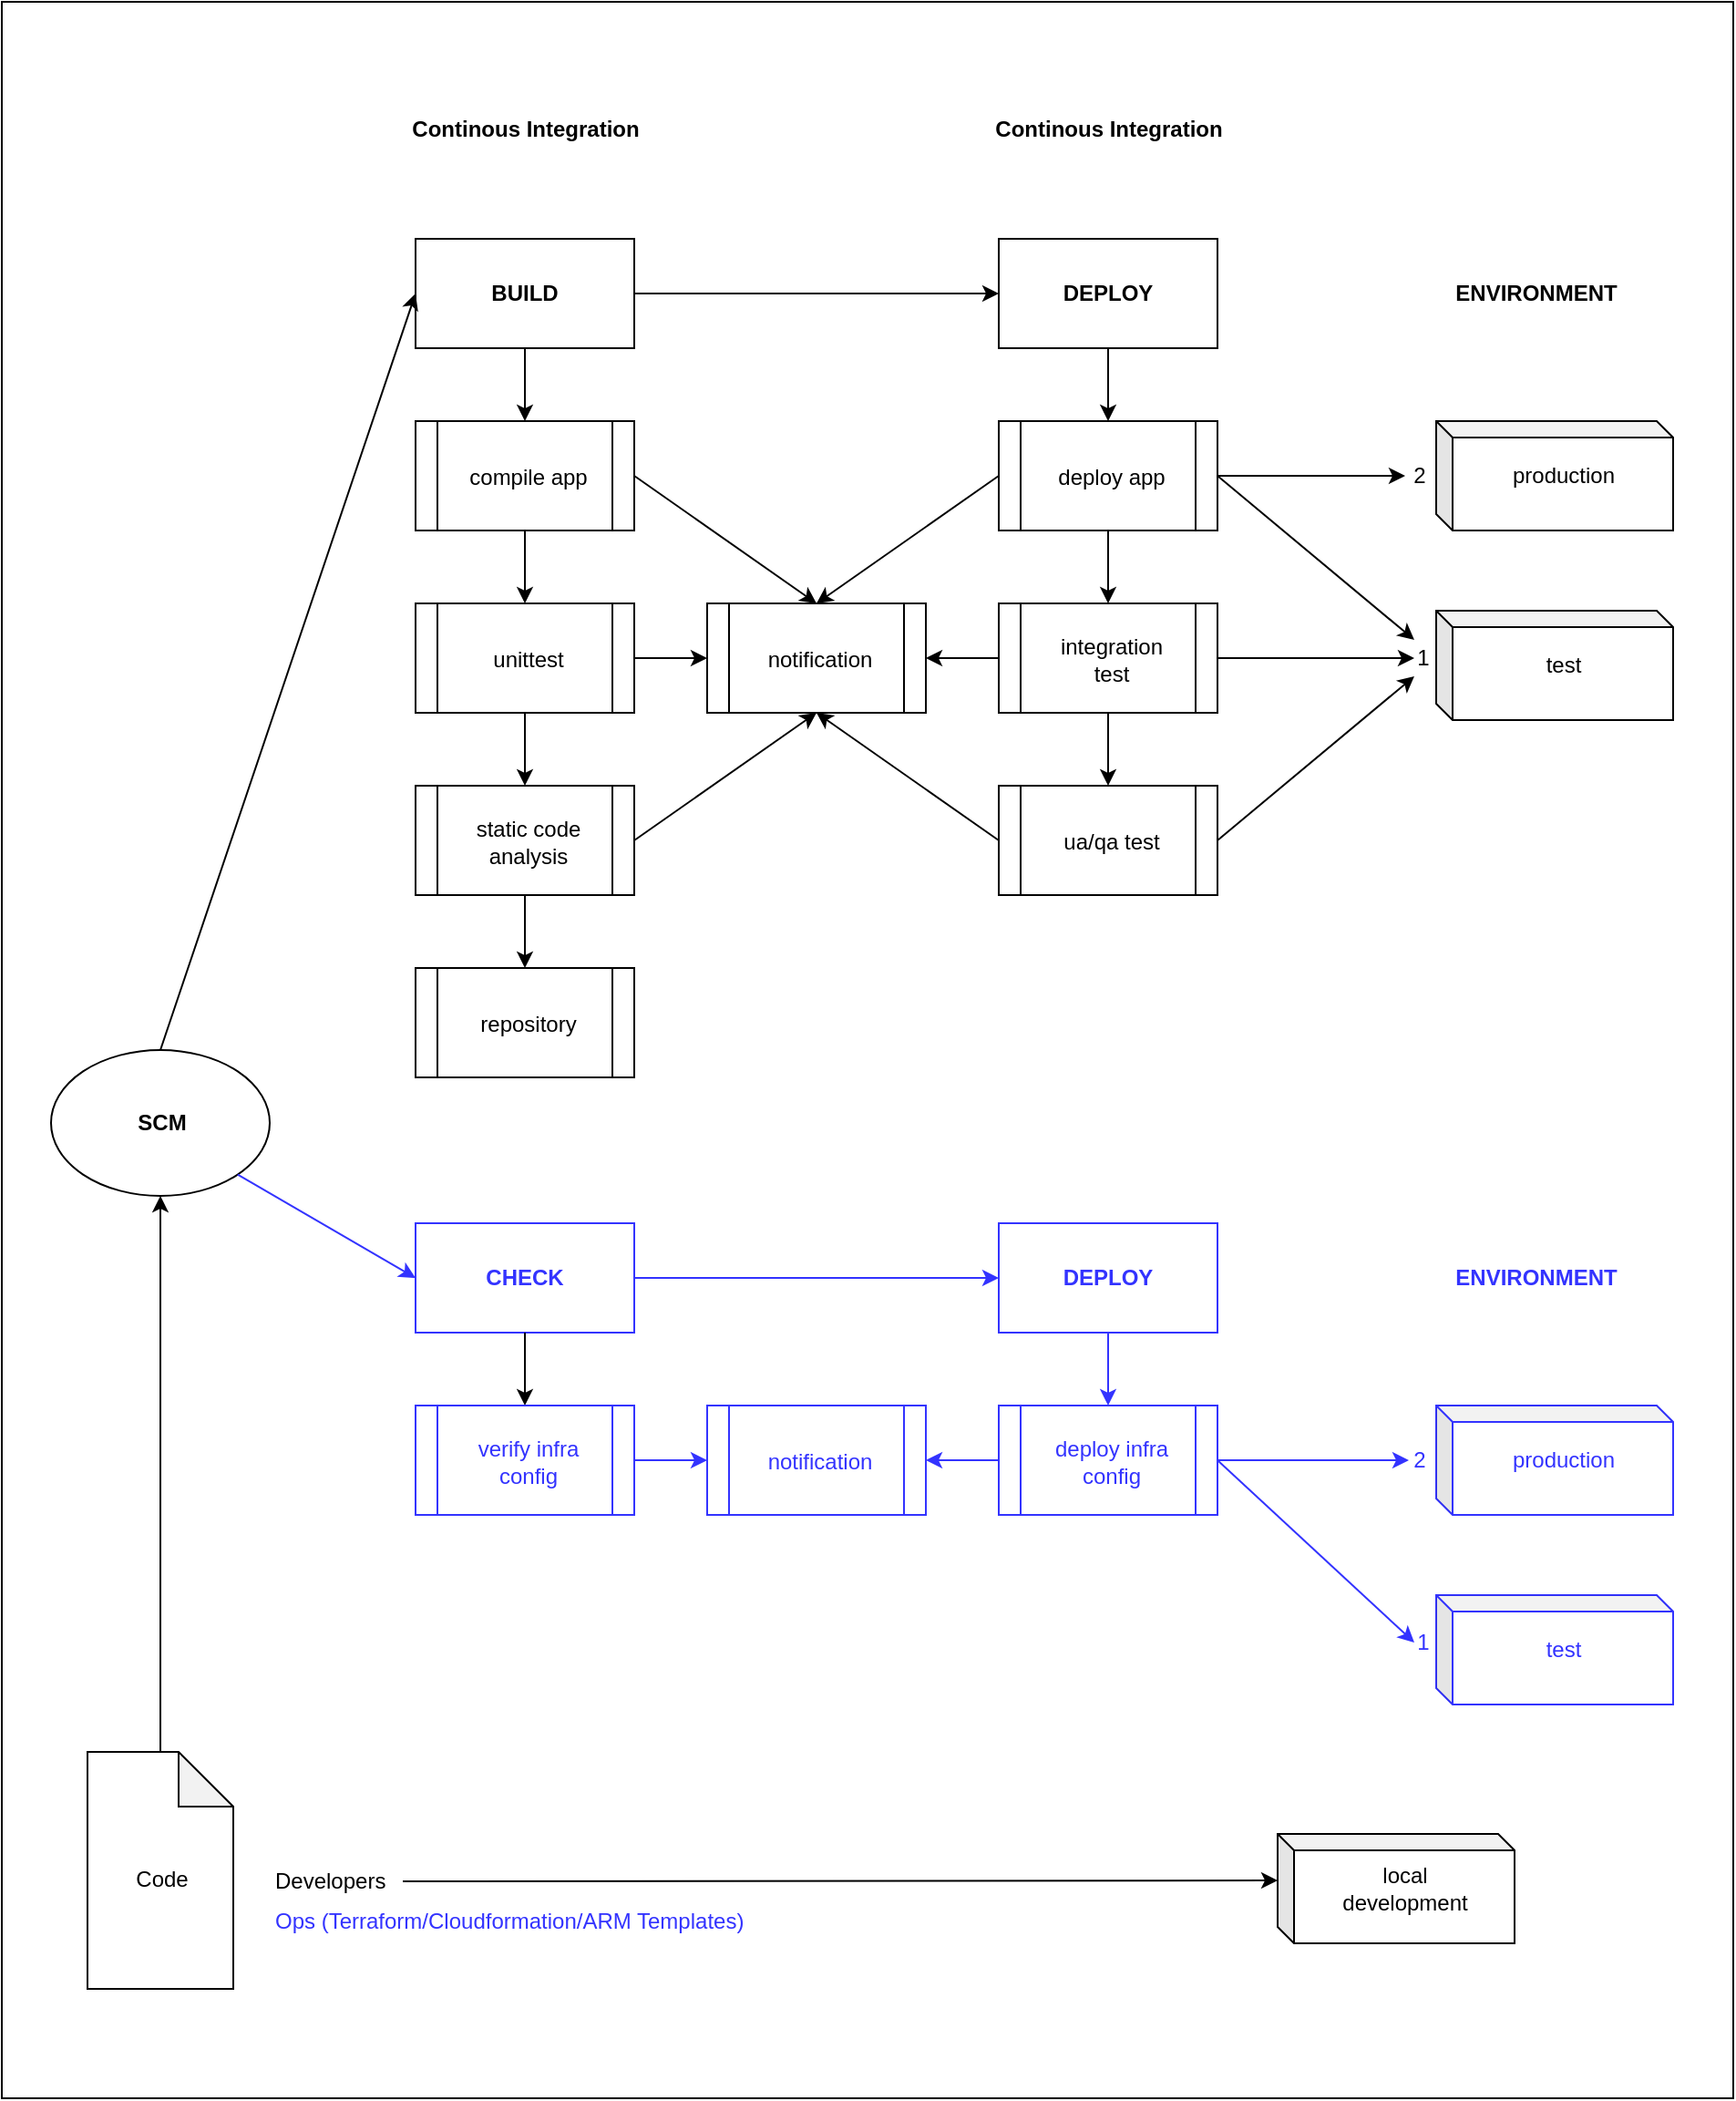 <mxfile version="12.5.3" type="google"><diagram id="JotwO1liJwPxT8PjX3z5" name="Page-1"><mxGraphModel dx="1408" dy="1443" grid="1" gridSize="10" guides="1" tooltips="1" connect="1" arrows="1" fold="1" page="1" pageScale="1" pageWidth="1000" pageHeight="700" math="0" shadow="0"><root><mxCell id="0"/><mxCell id="1" parent="0"/><mxCell id="rRXTX-7a_Twm8hszthFp-2" value="" style="rounded=0;whiteSpace=wrap;html=1;labelBackgroundColor=none;fillColor=none;" vertex="1" parent="1"><mxGeometry x="30" y="-80" width="950" height="1150" as="geometry"/></mxCell><mxCell id="oE_XPsKFUS8r3yeYcz7--6" value="" style="ellipse;whiteSpace=wrap;html=1;" parent="1" vertex="1"><mxGeometry x="57" y="495" width="120" height="80" as="geometry"/></mxCell><mxCell id="oE_XPsKFUS8r3yeYcz7--8" value="" style="rounded=0;whiteSpace=wrap;html=1;" parent="1" vertex="1"><mxGeometry x="257" y="50" width="120" height="60" as="geometry"/></mxCell><mxCell id="oE_XPsKFUS8r3yeYcz7--9" value="" style="rounded=0;whiteSpace=wrap;html=1;" parent="1" vertex="1"><mxGeometry x="577" y="50" width="120" height="60" as="geometry"/></mxCell><mxCell id="oE_XPsKFUS8r3yeYcz7--10" value="" style="endArrow=classic;html=1;exitX=0.5;exitY=0;exitDx=0;exitDy=0;entryX=0;entryY=0.5;entryDx=0;entryDy=0;" parent="1" source="oE_XPsKFUS8r3yeYcz7--6" target="oE_XPsKFUS8r3yeYcz7--8" edge="1"><mxGeometry width="50" height="50" relative="1" as="geometry"><mxPoint x="197" y="80" as="sourcePoint"/><mxPoint x="277" y="80" as="targetPoint"/></mxGeometry></mxCell><mxCell id="oE_XPsKFUS8r3yeYcz7--12" value="" style="endArrow=classic;html=1;exitX=1;exitY=0.5;exitDx=0;exitDy=0;entryX=0;entryY=0.5;entryDx=0;entryDy=0;" parent="1" source="oE_XPsKFUS8r3yeYcz7--8" target="oE_XPsKFUS8r3yeYcz7--9" edge="1"><mxGeometry width="50" height="50" relative="1" as="geometry"><mxPoint x="499" y="80" as="sourcePoint"/><mxPoint x="577" y="80" as="targetPoint"/></mxGeometry></mxCell><mxCell id="oE_XPsKFUS8r3yeYcz7--15" value="" style="shape=note;whiteSpace=wrap;html=1;backgroundOutline=1;darkOpacity=0.05;" parent="1" vertex="1"><mxGeometry x="77" y="880" width="80" height="130" as="geometry"/></mxCell><mxCell id="oE_XPsKFUS8r3yeYcz7--19" value="SCM" style="text;html=1;strokeColor=none;fillColor=none;align=center;verticalAlign=middle;whiteSpace=wrap;rounded=0;fontStyle=1" parent="1" vertex="1"><mxGeometry x="98" y="525" width="40" height="20" as="geometry"/></mxCell><mxCell id="oE_XPsKFUS8r3yeYcz7--20" value="BUILD" style="text;html=1;strokeColor=none;fillColor=none;align=center;verticalAlign=middle;whiteSpace=wrap;rounded=0;fontStyle=1" parent="1" vertex="1"><mxGeometry x="297" y="70" width="40" height="20" as="geometry"/></mxCell><mxCell id="oE_XPsKFUS8r3yeYcz7--21" value="DEPLOY" style="text;html=1;strokeColor=none;fillColor=none;align=center;verticalAlign=middle;whiteSpace=wrap;rounded=0;fontStyle=1" parent="1" vertex="1"><mxGeometry x="617" y="70" width="40" height="20" as="geometry"/></mxCell><mxCell id="oE_XPsKFUS8r3yeYcz7--24" value="" style="endArrow=classic;html=1;entryX=0.5;entryY=1;entryDx=0;entryDy=0;exitX=0.5;exitY=0;exitDx=0;exitDy=0;exitPerimeter=0;" parent="1" source="oE_XPsKFUS8r3yeYcz7--15" target="oE_XPsKFUS8r3yeYcz7--6" edge="1"><mxGeometry width="50" height="50" relative="1" as="geometry"><mxPoint x="118" y="340" as="sourcePoint"/><mxPoint x="118" y="200" as="targetPoint"/></mxGeometry></mxCell><mxCell id="oE_XPsKFUS8r3yeYcz7--28" value="ENVIRONMENT" style="text;html=1;strokeColor=none;fillColor=none;align=center;verticalAlign=middle;whiteSpace=wrap;rounded=0;fontStyle=1" parent="1" vertex="1"><mxGeometry x="807" y="70" width="130" height="20" as="geometry"/></mxCell><mxCell id="oE_XPsKFUS8r3yeYcz7--32" value="" style="shape=process;whiteSpace=wrap;html=1;backgroundOutline=1;align=center;" parent="1" vertex="1"><mxGeometry x="257" y="150" width="120" height="60" as="geometry"/></mxCell><mxCell id="oE_XPsKFUS8r3yeYcz7--33" value="" style="endArrow=classic;html=1;exitX=0.5;exitY=1;exitDx=0;exitDy=0;entryX=0.5;entryY=0;entryDx=0;entryDy=0;" parent="1" source="oE_XPsKFUS8r3yeYcz7--8" target="oE_XPsKFUS8r3yeYcz7--32" edge="1"><mxGeometry width="50" height="50" relative="1" as="geometry"><mxPoint x="327" y="320" as="sourcePoint"/><mxPoint x="377" y="270" as="targetPoint"/></mxGeometry></mxCell><mxCell id="oE_XPsKFUS8r3yeYcz7--34" value="compile app" style="text;html=1;strokeColor=none;fillColor=none;align=center;verticalAlign=middle;whiteSpace=wrap;rounded=0;" parent="1" vertex="1"><mxGeometry x="284" y="171" width="70" height="20" as="geometry"/></mxCell><mxCell id="oE_XPsKFUS8r3yeYcz7--35" value="" style="shape=process;whiteSpace=wrap;html=1;backgroundOutline=1;align=center;" parent="1" vertex="1"><mxGeometry x="257" y="250" width="120" height="60" as="geometry"/></mxCell><mxCell id="oE_XPsKFUS8r3yeYcz7--36" value="unittest" style="text;html=1;strokeColor=none;fillColor=none;align=center;verticalAlign=middle;whiteSpace=wrap;rounded=0;" parent="1" vertex="1"><mxGeometry x="284" y="271" width="70" height="20" as="geometry"/></mxCell><mxCell id="oE_XPsKFUS8r3yeYcz7--37" value="" style="endArrow=classic;html=1;exitX=0.5;exitY=1;exitDx=0;exitDy=0;entryX=0.5;entryY=0;entryDx=0;entryDy=0;" parent="1" source="oE_XPsKFUS8r3yeYcz7--32" target="oE_XPsKFUS8r3yeYcz7--35" edge="1"><mxGeometry width="50" height="50" relative="1" as="geometry"><mxPoint x="317" y="210" as="sourcePoint"/><mxPoint x="317" y="250" as="targetPoint"/></mxGeometry></mxCell><mxCell id="oE_XPsKFUS8r3yeYcz7--38" value="" style="shape=process;whiteSpace=wrap;html=1;backgroundOutline=1;align=center;" parent="1" vertex="1"><mxGeometry x="257" y="350" width="120" height="60" as="geometry"/></mxCell><mxCell id="oE_XPsKFUS8r3yeYcz7--39" value="static code analysis" style="text;html=1;strokeColor=none;fillColor=none;align=center;verticalAlign=middle;whiteSpace=wrap;rounded=0;" parent="1" vertex="1"><mxGeometry x="284" y="371" width="70" height="20" as="geometry"/></mxCell><mxCell id="oE_XPsKFUS8r3yeYcz7--40" value="" style="endArrow=classic;html=1;exitX=0.5;exitY=1;exitDx=0;exitDy=0;entryX=0.5;entryY=0;entryDx=0;entryDy=0;" parent="1" source="oE_XPsKFUS8r3yeYcz7--35" target="oE_XPsKFUS8r3yeYcz7--38" edge="1"><mxGeometry width="50" height="50" relative="1" as="geometry"><mxPoint x="327" y="220" as="sourcePoint"/><mxPoint x="327" y="260" as="targetPoint"/></mxGeometry></mxCell><mxCell id="oE_XPsKFUS8r3yeYcz7--41" value="" style="shape=process;whiteSpace=wrap;html=1;backgroundOutline=1;align=center;" parent="1" vertex="1"><mxGeometry x="577" y="150" width="120" height="60" as="geometry"/></mxCell><mxCell id="oE_XPsKFUS8r3yeYcz7--42" value="deploy app" style="text;html=1;strokeColor=none;fillColor=none;align=center;verticalAlign=middle;whiteSpace=wrap;rounded=0;" parent="1" vertex="1"><mxGeometry x="604" y="171" width="70" height="20" as="geometry"/></mxCell><mxCell id="oE_XPsKFUS8r3yeYcz7--43" value="" style="shape=process;whiteSpace=wrap;html=1;backgroundOutline=1;align=center;" parent="1" vertex="1"><mxGeometry x="577" y="250" width="120" height="60" as="geometry"/></mxCell><mxCell id="oE_XPsKFUS8r3yeYcz7--44" value="integration test" style="text;html=1;strokeColor=none;fillColor=none;align=center;verticalAlign=middle;whiteSpace=wrap;rounded=0;" parent="1" vertex="1"><mxGeometry x="604" y="271" width="70" height="20" as="geometry"/></mxCell><mxCell id="oE_XPsKFUS8r3yeYcz7--45" value="" style="endArrow=classic;html=1;exitX=0.5;exitY=1;exitDx=0;exitDy=0;entryX=0.5;entryY=0;entryDx=0;entryDy=0;" parent="1" source="oE_XPsKFUS8r3yeYcz7--41" target="oE_XPsKFUS8r3yeYcz7--43" edge="1"><mxGeometry width="50" height="50" relative="1" as="geometry"><mxPoint x="637" y="210" as="sourcePoint"/><mxPoint x="637" y="250" as="targetPoint"/></mxGeometry></mxCell><mxCell id="oE_XPsKFUS8r3yeYcz7--46" value="" style="shape=process;whiteSpace=wrap;html=1;backgroundOutline=1;align=center;" parent="1" vertex="1"><mxGeometry x="577" y="350" width="120" height="60" as="geometry"/></mxCell><mxCell id="oE_XPsKFUS8r3yeYcz7--47" value="ua/qa test" style="text;html=1;strokeColor=none;fillColor=none;align=center;verticalAlign=middle;whiteSpace=wrap;rounded=0;" parent="1" vertex="1"><mxGeometry x="604" y="371" width="70" height="20" as="geometry"/></mxCell><mxCell id="oE_XPsKFUS8r3yeYcz7--48" value="" style="endArrow=classic;html=1;exitX=0.5;exitY=1;exitDx=0;exitDy=0;entryX=0.5;entryY=0;entryDx=0;entryDy=0;" parent="1" source="oE_XPsKFUS8r3yeYcz7--43" target="oE_XPsKFUS8r3yeYcz7--46" edge="1"><mxGeometry width="50" height="50" relative="1" as="geometry"><mxPoint x="647" y="220" as="sourcePoint"/><mxPoint x="647" y="260" as="targetPoint"/></mxGeometry></mxCell><mxCell id="oE_XPsKFUS8r3yeYcz7--49" value="" style="endArrow=classic;html=1;exitX=0.5;exitY=1;exitDx=0;exitDy=0;entryX=0.5;entryY=0;entryDx=0;entryDy=0;" parent="1" source="oE_XPsKFUS8r3yeYcz7--9" target="oE_XPsKFUS8r3yeYcz7--41" edge="1"><mxGeometry width="50" height="50" relative="1" as="geometry"><mxPoint x="447" y="120" as="sourcePoint"/><mxPoint x="447" y="160" as="targetPoint"/></mxGeometry></mxCell><mxCell id="oE_XPsKFUS8r3yeYcz7--50" value="" style="shape=cube;whiteSpace=wrap;html=1;boundedLbl=1;backgroundOutline=1;darkOpacity=0.05;darkOpacity2=0.1;align=center;size=9;" parent="1" vertex="1"><mxGeometry x="817" y="150" width="130" height="60" as="geometry"/></mxCell><mxCell id="oE_XPsKFUS8r3yeYcz7--51" value="" style="endArrow=classic;html=1;exitX=1;exitY=0.5;exitDx=0;exitDy=0;" parent="1" source="oE_XPsKFUS8r3yeYcz7--41" edge="1"><mxGeometry width="50" height="50" relative="1" as="geometry"><mxPoint x="177" y="620" as="sourcePoint"/><mxPoint x="800" y="180" as="targetPoint"/></mxGeometry></mxCell><mxCell id="oE_XPsKFUS8r3yeYcz7--52" value="production" style="text;html=1;strokeColor=none;fillColor=none;align=center;verticalAlign=middle;whiteSpace=wrap;rounded=0;" parent="1" vertex="1"><mxGeometry x="852" y="170" width="70" height="20" as="geometry"/></mxCell><mxCell id="oE_XPsKFUS8r3yeYcz7--55" value="" style="shape=cube;whiteSpace=wrap;html=1;boundedLbl=1;backgroundOutline=1;darkOpacity=0.05;darkOpacity2=0.1;align=center;size=9;" parent="1" vertex="1"><mxGeometry x="817" y="254" width="130" height="60" as="geometry"/></mxCell><mxCell id="oE_XPsKFUS8r3yeYcz7--56" value="test" style="text;html=1;strokeColor=none;fillColor=none;align=center;verticalAlign=middle;whiteSpace=wrap;rounded=0;" parent="1" vertex="1"><mxGeometry x="852" y="274" width="70" height="20" as="geometry"/></mxCell><mxCell id="oE_XPsKFUS8r3yeYcz7--57" value="" style="endArrow=classic;html=1;exitX=1;exitY=0.5;exitDx=0;exitDy=0;entryX=0;entryY=0;entryDx=0;entryDy=0;" parent="1" source="oE_XPsKFUS8r3yeYcz7--41" target="rRXTX-7a_Twm8hszthFp-10" edge="1"><mxGeometry width="50" height="50" relative="1" as="geometry"><mxPoint x="311" y="43" as="sourcePoint"/><mxPoint x="790" y="250" as="targetPoint"/></mxGeometry></mxCell><mxCell id="oE_XPsKFUS8r3yeYcz7--59" value="" style="shape=process;whiteSpace=wrap;html=1;backgroundOutline=1;align=center;" parent="1" vertex="1"><mxGeometry x="257" y="450" width="120" height="60" as="geometry"/></mxCell><mxCell id="oE_XPsKFUS8r3yeYcz7--60" value="repository" style="text;html=1;strokeColor=none;fillColor=none;align=center;verticalAlign=middle;whiteSpace=wrap;rounded=0;" parent="1" vertex="1"><mxGeometry x="284" y="471" width="70" height="20" as="geometry"/></mxCell><mxCell id="oE_XPsKFUS8r3yeYcz7--61" value="" style="endArrow=classic;html=1;exitX=0.5;exitY=1;exitDx=0;exitDy=0;entryX=0.5;entryY=0;entryDx=0;entryDy=0;" parent="1" source="oE_XPsKFUS8r3yeYcz7--38" target="oE_XPsKFUS8r3yeYcz7--59" edge="1"><mxGeometry width="50" height="50" relative="1" as="geometry"><mxPoint x="327" y="320" as="sourcePoint"/><mxPoint x="327" y="360" as="targetPoint"/></mxGeometry></mxCell><mxCell id="oE_XPsKFUS8r3yeYcz7--62" value="" style="endArrow=classic;html=1;exitX=1;exitY=0.5;exitDx=0;exitDy=0;entryX=0;entryY=1;entryDx=0;entryDy=0;" parent="1" source="oE_XPsKFUS8r3yeYcz7--46" target="rRXTX-7a_Twm8hszthFp-10" edge="1"><mxGeometry width="50" height="50" relative="1" as="geometry"><mxPoint x="707" y="190" as="sourcePoint"/><mxPoint x="800" y="290" as="targetPoint"/></mxGeometry></mxCell><mxCell id="oE_XPsKFUS8r3yeYcz7--63" value="" style="shape=cube;whiteSpace=wrap;html=1;boundedLbl=1;backgroundOutline=1;darkOpacity=0.05;darkOpacity2=0.1;align=center;size=9;" parent="1" vertex="1"><mxGeometry x="730" y="925" width="130" height="60" as="geometry"/></mxCell><mxCell id="oE_XPsKFUS8r3yeYcz7--64" value="local development" style="text;html=1;strokeColor=none;fillColor=none;align=center;verticalAlign=middle;whiteSpace=wrap;rounded=0;" parent="1" vertex="1"><mxGeometry x="765" y="945" width="70" height="20" as="geometry"/></mxCell><mxCell id="oE_XPsKFUS8r3yeYcz7--65" value="" style="shape=process;whiteSpace=wrap;html=1;backgroundOutline=1;align=center;" parent="1" vertex="1"><mxGeometry x="417" y="250" width="120" height="60" as="geometry"/></mxCell><mxCell id="oE_XPsKFUS8r3yeYcz7--66" value="notification" style="text;html=1;strokeColor=none;fillColor=none;align=center;verticalAlign=middle;whiteSpace=wrap;rounded=0;" parent="1" vertex="1"><mxGeometry x="444" y="271" width="70" height="20" as="geometry"/></mxCell><mxCell id="oE_XPsKFUS8r3yeYcz7--67" value="" style="endArrow=classic;html=1;entryX=0.5;entryY=1;entryDx=0;entryDy=0;exitX=1;exitY=0.5;exitDx=0;exitDy=0;" parent="1" source="oE_XPsKFUS8r3yeYcz7--38" target="oE_XPsKFUS8r3yeYcz7--65" edge="1"><mxGeometry width="50" height="50" relative="1" as="geometry"><mxPoint x="57" y="740" as="sourcePoint"/><mxPoint x="107" y="690" as="targetPoint"/></mxGeometry></mxCell><mxCell id="oE_XPsKFUS8r3yeYcz7--68" value="" style="endArrow=classic;html=1;entryX=0;entryY=0.5;entryDx=0;entryDy=0;exitX=1;exitY=0.5;exitDx=0;exitDy=0;" parent="1" source="oE_XPsKFUS8r3yeYcz7--35" target="oE_XPsKFUS8r3yeYcz7--65" edge="1"><mxGeometry width="50" height="50" relative="1" as="geometry"><mxPoint x="387" y="390" as="sourcePoint"/><mxPoint x="487" y="320" as="targetPoint"/></mxGeometry></mxCell><mxCell id="oE_XPsKFUS8r3yeYcz7--69" value="" style="endArrow=classic;html=1;entryX=0.5;entryY=0;entryDx=0;entryDy=0;exitX=1;exitY=0.5;exitDx=0;exitDy=0;" parent="1" source="oE_XPsKFUS8r3yeYcz7--32" target="oE_XPsKFUS8r3yeYcz7--65" edge="1"><mxGeometry width="50" height="50" relative="1" as="geometry"><mxPoint x="387" y="290" as="sourcePoint"/><mxPoint x="427" y="290" as="targetPoint"/></mxGeometry></mxCell><mxCell id="oE_XPsKFUS8r3yeYcz7--70" value="" style="endArrow=classic;html=1;entryX=0.5;entryY=0;entryDx=0;entryDy=0;exitX=0;exitY=0.5;exitDx=0;exitDy=0;" parent="1" source="oE_XPsKFUS8r3yeYcz7--41" target="oE_XPsKFUS8r3yeYcz7--65" edge="1"><mxGeometry width="50" height="50" relative="1" as="geometry"><mxPoint x="397" y="300" as="sourcePoint"/><mxPoint x="437" y="300" as="targetPoint"/></mxGeometry></mxCell><mxCell id="oE_XPsKFUS8r3yeYcz7--71" value="" style="endArrow=classic;html=1;entryX=1;entryY=0.5;entryDx=0;entryDy=0;exitX=0;exitY=0.5;exitDx=0;exitDy=0;" parent="1" source="oE_XPsKFUS8r3yeYcz7--43" target="oE_XPsKFUS8r3yeYcz7--65" edge="1"><mxGeometry width="50" height="50" relative="1" as="geometry"><mxPoint x="407" y="310" as="sourcePoint"/><mxPoint x="447" y="310" as="targetPoint"/></mxGeometry></mxCell><mxCell id="oE_XPsKFUS8r3yeYcz7--72" value="" style="endArrow=classic;html=1;entryX=0.5;entryY=1;entryDx=0;entryDy=0;exitX=0;exitY=0.5;exitDx=0;exitDy=0;" parent="1" source="oE_XPsKFUS8r3yeYcz7--46" target="oE_XPsKFUS8r3yeYcz7--65" edge="1"><mxGeometry width="50" height="50" relative="1" as="geometry"><mxPoint x="417" y="320" as="sourcePoint"/><mxPoint x="457" y="320" as="targetPoint"/></mxGeometry></mxCell><mxCell id="rRXTX-7a_Twm8hszthFp-3" value="Continous Integration" style="text;html=1;strokeColor=none;fillColor=none;align=center;verticalAlign=middle;whiteSpace=wrap;rounded=0;fontStyle=1" vertex="1" parent="1"><mxGeometry x="251.5" y="-20" width="131" height="20" as="geometry"/></mxCell><mxCell id="rRXTX-7a_Twm8hszthFp-4" value="Continous Integration" style="text;html=1;strokeColor=none;fillColor=none;align=center;verticalAlign=middle;whiteSpace=wrap;rounded=0;fontStyle=1" vertex="1" parent="1"><mxGeometry x="571.5" y="-20" width="131" height="20" as="geometry"/></mxCell><mxCell id="rRXTX-7a_Twm8hszthFp-5" value="Code" style="text;html=1;strokeColor=none;fillColor=none;align=center;verticalAlign=middle;whiteSpace=wrap;rounded=0;" vertex="1" parent="1"><mxGeometry x="98" y="940" width="40" height="20" as="geometry"/></mxCell><mxCell id="rRXTX-7a_Twm8hszthFp-6" value="Developers" style="text;html=1;strokeColor=none;fillColor=none;align=left;verticalAlign=middle;whiteSpace=wrap;rounded=0;" vertex="1" parent="1"><mxGeometry x="178" y="941" width="72" height="20" as="geometry"/></mxCell><mxCell id="rRXTX-7a_Twm8hszthFp-8" value="Ops (Terraform/Cloudformation/ARM Templates)" style="text;html=1;align=left;verticalAlign=middle;whiteSpace=wrap;rounded=0;fontColor=#3333FF;" vertex="1" parent="1"><mxGeometry x="178" y="963" width="262" height="20" as="geometry"/></mxCell><mxCell id="rRXTX-7a_Twm8hszthFp-9" value="" style="endArrow=classic;html=1;exitX=1;exitY=0.5;exitDx=0;exitDy=0;entryX=0;entryY=0;entryDx=0;entryDy=25.5;entryPerimeter=0;" edge="1" parent="1" source="rRXTX-7a_Twm8hszthFp-6" target="oE_XPsKFUS8r3yeYcz7--63"><mxGeometry width="50" height="50" relative="1" as="geometry"><mxPoint x="170" y="1120" as="sourcePoint"/><mxPoint x="80" y="1080" as="targetPoint"/></mxGeometry></mxCell><mxCell id="rRXTX-7a_Twm8hszthFp-10" value="1" style="text;html=1;strokeColor=none;fillColor=none;align=center;verticalAlign=middle;whiteSpace=wrap;rounded=0;" vertex="1" parent="1"><mxGeometry x="805" y="270" width="10" height="20" as="geometry"/></mxCell><mxCell id="rRXTX-7a_Twm8hszthFp-11" value="" style="endArrow=classic;html=1;exitX=1;exitY=0.5;exitDx=0;exitDy=0;" edge="1" parent="1" source="oE_XPsKFUS8r3yeYcz7--43"><mxGeometry width="50" height="50" relative="1" as="geometry"><mxPoint x="702" y="280" as="sourcePoint"/><mxPoint x="805" y="280" as="targetPoint"/></mxGeometry></mxCell><mxCell id="rRXTX-7a_Twm8hszthFp-13" value="2" style="text;html=1;strokeColor=none;fillColor=none;align=center;verticalAlign=middle;whiteSpace=wrap;rounded=0;" vertex="1" parent="1"><mxGeometry x="803" y="170" width="10" height="20" as="geometry"/></mxCell><mxCell id="rRXTX-7a_Twm8hszthFp-14" value="" style="rounded=0;whiteSpace=wrap;html=1;strokeColor=#3333FF;" vertex="1" parent="1"><mxGeometry x="257" y="590" width="120" height="60" as="geometry"/></mxCell><mxCell id="rRXTX-7a_Twm8hszthFp-15" value="" style="rounded=0;whiteSpace=wrap;html=1;strokeColor=#3333FF;" vertex="1" parent="1"><mxGeometry x="577" y="590" width="120" height="60" as="geometry"/></mxCell><mxCell id="rRXTX-7a_Twm8hszthFp-16" value="" style="endArrow=classic;html=1;exitX=1;exitY=1;exitDx=0;exitDy=0;entryX=0;entryY=0.5;entryDx=0;entryDy=0;strokeColor=#3333FF;" edge="1" parent="1" target="rRXTX-7a_Twm8hszthFp-14" source="oE_XPsKFUS8r3yeYcz7--6"><mxGeometry width="50" height="50" relative="1" as="geometry"><mxPoint x="117" y="1005" as="sourcePoint"/><mxPoint x="277" y="590" as="targetPoint"/></mxGeometry></mxCell><mxCell id="rRXTX-7a_Twm8hszthFp-17" value="" style="endArrow=classic;html=1;exitX=1;exitY=0.5;exitDx=0;exitDy=0;entryX=0;entryY=0.5;entryDx=0;entryDy=0;strokeColor=#3333FF;" edge="1" parent="1" source="rRXTX-7a_Twm8hszthFp-14" target="rRXTX-7a_Twm8hszthFp-15"><mxGeometry width="50" height="50" relative="1" as="geometry"><mxPoint x="499" y="620" as="sourcePoint"/><mxPoint x="577" y="620" as="targetPoint"/></mxGeometry></mxCell><mxCell id="rRXTX-7a_Twm8hszthFp-18" value="CHECK" style="text;html=1;strokeColor=none;fillColor=none;align=center;verticalAlign=middle;whiteSpace=wrap;rounded=0;fontStyle=1;fontColor=#3333FF;" vertex="1" parent="1"><mxGeometry x="297" y="610" width="40" height="20" as="geometry"/></mxCell><mxCell id="rRXTX-7a_Twm8hszthFp-19" value="DEPLOY" style="text;html=1;strokeColor=none;fillColor=none;align=center;verticalAlign=middle;whiteSpace=wrap;rounded=0;fontStyle=1;fontColor=#3333FF;" vertex="1" parent="1"><mxGeometry x="617" y="610" width="40" height="20" as="geometry"/></mxCell><mxCell id="rRXTX-7a_Twm8hszthFp-20" value="" style="endArrow=classic;html=1;exitX=0.5;exitY=1;exitDx=0;exitDy=0;entryX=0.5;entryY=0;entryDx=0;entryDy=0;fontColor=#3333FF;" edge="1" parent="1" source="rRXTX-7a_Twm8hszthFp-14"><mxGeometry width="50" height="50" relative="1" as="geometry"><mxPoint x="327" y="860" as="sourcePoint"/><mxPoint x="317" y="690" as="targetPoint"/></mxGeometry></mxCell><mxCell id="rRXTX-7a_Twm8hszthFp-21" value="" style="endArrow=classic;html=1;exitX=0.5;exitY=1;exitDx=0;exitDy=0;entryX=0.5;entryY=0;entryDx=0;entryDy=0;strokeColor=#3333FF;" edge="1" parent="1" source="rRXTX-7a_Twm8hszthFp-15"><mxGeometry width="50" height="50" relative="1" as="geometry"><mxPoint x="447" y="660" as="sourcePoint"/><mxPoint x="637" y="690" as="targetPoint"/></mxGeometry></mxCell><mxCell id="rRXTX-7a_Twm8hszthFp-22" value="" style="shape=process;whiteSpace=wrap;html=1;backgroundOutline=1;align=center;strokeColor=#3333FF;" vertex="1" parent="1"><mxGeometry x="257" y="690" width="120" height="60" as="geometry"/></mxCell><mxCell id="rRXTX-7a_Twm8hszthFp-23" value="verify infra config" style="text;html=1;strokeColor=none;fillColor=none;align=center;verticalAlign=middle;whiteSpace=wrap;rounded=0;fontColor=#3333FF;" vertex="1" parent="1"><mxGeometry x="284" y="711" width="70" height="20" as="geometry"/></mxCell><mxCell id="rRXTX-7a_Twm8hszthFp-24" value="" style="shape=process;whiteSpace=wrap;html=1;backgroundOutline=1;align=center;strokeColor=#3333FF;" vertex="1" parent="1"><mxGeometry x="577" y="690" width="120" height="60" as="geometry"/></mxCell><mxCell id="rRXTX-7a_Twm8hszthFp-25" value="deploy infra config" style="text;html=1;strokeColor=none;fillColor=none;align=center;verticalAlign=middle;whiteSpace=wrap;rounded=0;fontColor=#3333FF;" vertex="1" parent="1"><mxGeometry x="604" y="711" width="70" height="20" as="geometry"/></mxCell><mxCell id="rRXTX-7a_Twm8hszthFp-33" value="ENVIRONMENT" style="text;html=1;strokeColor=none;fillColor=none;align=center;verticalAlign=middle;whiteSpace=wrap;rounded=0;fontStyle=1;fontColor=#3333FF;" vertex="1" parent="1"><mxGeometry x="807" y="610" width="130" height="20" as="geometry"/></mxCell><mxCell id="rRXTX-7a_Twm8hszthFp-34" value="" style="shape=cube;whiteSpace=wrap;html=1;boundedLbl=1;backgroundOutline=1;darkOpacity=0.05;darkOpacity2=0.1;align=center;size=9;strokeColor=#3333FF;" vertex="1" parent="1"><mxGeometry x="817" y="690" width="130" height="60" as="geometry"/></mxCell><mxCell id="rRXTX-7a_Twm8hszthFp-35" value="production" style="text;html=1;strokeColor=none;fillColor=none;align=center;verticalAlign=middle;whiteSpace=wrap;rounded=0;fontColor=#3333FF;" vertex="1" parent="1"><mxGeometry x="852" y="710" width="70" height="20" as="geometry"/></mxCell><mxCell id="rRXTX-7a_Twm8hszthFp-36" value="" style="shape=cube;whiteSpace=wrap;html=1;boundedLbl=1;backgroundOutline=1;darkOpacity=0.05;darkOpacity2=0.1;align=center;size=9;strokeColor=#3333FF;" vertex="1" parent="1"><mxGeometry x="817" y="794" width="130" height="60" as="geometry"/></mxCell><mxCell id="rRXTX-7a_Twm8hszthFp-37" value="test" style="text;html=1;strokeColor=none;fillColor=none;align=center;verticalAlign=middle;whiteSpace=wrap;rounded=0;fontColor=#3333FF;" vertex="1" parent="1"><mxGeometry x="852" y="814" width="70" height="20" as="geometry"/></mxCell><mxCell id="rRXTX-7a_Twm8hszthFp-38" value="1" style="text;html=1;strokeColor=none;fillColor=none;align=center;verticalAlign=middle;whiteSpace=wrap;rounded=0;fontColor=#3333FF;" vertex="1" parent="1"><mxGeometry x="805" y="810" width="10" height="20" as="geometry"/></mxCell><mxCell id="rRXTX-7a_Twm8hszthFp-39" value="2" style="text;html=1;strokeColor=none;fillColor=none;align=center;verticalAlign=middle;whiteSpace=wrap;rounded=0;fontColor=#3333FF;" vertex="1" parent="1"><mxGeometry x="803" y="710" width="10" height="20" as="geometry"/></mxCell><mxCell id="rRXTX-7a_Twm8hszthFp-40" value="" style="endArrow=classic;html=1;exitX=1;exitY=0.5;exitDx=0;exitDy=0;strokeColor=#3333FF;" edge="1" parent="1" source="rRXTX-7a_Twm8hszthFp-24"><mxGeometry width="50" height="50" relative="1" as="geometry"><mxPoint x="703" y="720" as="sourcePoint"/><mxPoint x="802" y="720" as="targetPoint"/></mxGeometry></mxCell><mxCell id="rRXTX-7a_Twm8hszthFp-41" value="" style="endArrow=classic;html=1;exitX=1;exitY=0.5;exitDx=0;exitDy=0;entryX=0;entryY=0.5;entryDx=0;entryDy=0;strokeColor=#3333FF;" edge="1" parent="1" source="rRXTX-7a_Twm8hszthFp-24" target="rRXTX-7a_Twm8hszthFp-38"><mxGeometry width="50" height="50" relative="1" as="geometry"><mxPoint x="707" y="730" as="sourcePoint"/><mxPoint x="812" y="730" as="targetPoint"/></mxGeometry></mxCell><mxCell id="rRXTX-7a_Twm8hszthFp-42" value="" style="shape=process;whiteSpace=wrap;html=1;backgroundOutline=1;align=center;strokeColor=#3333FF;" vertex="1" parent="1"><mxGeometry x="417" y="690" width="120" height="60" as="geometry"/></mxCell><mxCell id="rRXTX-7a_Twm8hszthFp-43" value="notification" style="text;html=1;strokeColor=none;fillColor=none;align=center;verticalAlign=middle;whiteSpace=wrap;rounded=0;fontColor=#3333FF;" vertex="1" parent="1"><mxGeometry x="444" y="711" width="70" height="20" as="geometry"/></mxCell><mxCell id="rRXTX-7a_Twm8hszthFp-44" value="" style="endArrow=classic;html=1;entryX=0;entryY=0.5;entryDx=0;entryDy=0;exitX=1;exitY=0.5;exitDx=0;exitDy=0;strokeColor=#3333FF;" edge="1" parent="1" source="rRXTX-7a_Twm8hszthFp-22" target="rRXTX-7a_Twm8hszthFp-42"><mxGeometry width="50" height="50" relative="1" as="geometry"><mxPoint x="387" y="320" as="sourcePoint"/><mxPoint x="427" y="320" as="targetPoint"/></mxGeometry></mxCell><mxCell id="rRXTX-7a_Twm8hszthFp-45" value="" style="endArrow=classic;html=1;entryX=1;entryY=0.5;entryDx=0;entryDy=0;exitX=0;exitY=0.5;exitDx=0;exitDy=0;strokeColor=#3333FF;" edge="1" parent="1" source="rRXTX-7a_Twm8hszthFp-24" target="rRXTX-7a_Twm8hszthFp-42"><mxGeometry width="50" height="50" relative="1" as="geometry"><mxPoint x="387" y="730" as="sourcePoint"/><mxPoint x="427" y="730" as="targetPoint"/></mxGeometry></mxCell></root></mxGraphModel></diagram></mxfile>